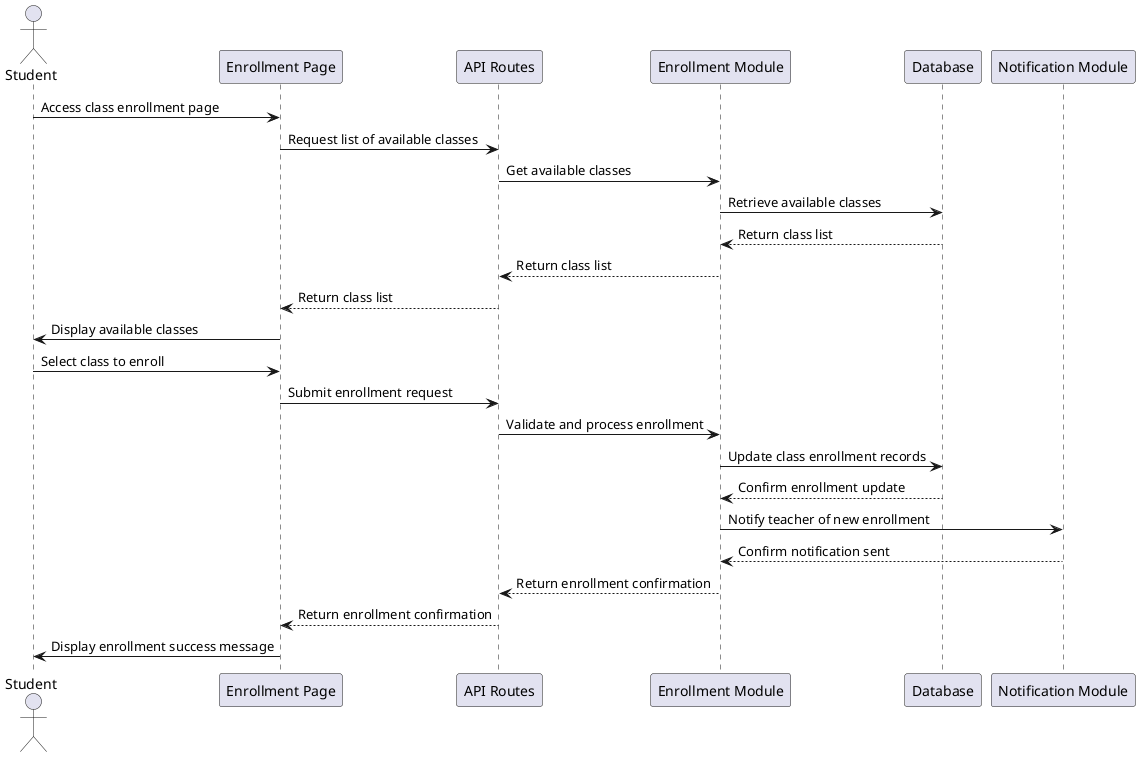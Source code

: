 @startuml Enrollment Sequence Diagram Updated

actor Student
participant "Enrollment Page" as EnrollPage
participant "API Routes" as APIRoutes
participant "Enrollment Module" as EnrollModule
participant "Database" as Database
participant "Notification Module" as NotificationModule

Student -> EnrollPage: Access class enrollment page
EnrollPage -> APIRoutes: Request list of available classes
APIRoutes -> EnrollModule: Get available classes
EnrollModule -> Database: Retrieve available classes
Database --> EnrollModule: Return class list
EnrollModule --> APIRoutes: Return class list
APIRoutes --> EnrollPage: Return class list
EnrollPage -> Student: Display available classes

Student -> EnrollPage: Select class to enroll
EnrollPage -> APIRoutes: Submit enrollment request
APIRoutes -> EnrollModule: Validate and process enrollment
EnrollModule -> Database: Update class enrollment records
Database --> EnrollModule: Confirm enrollment update
EnrollModule -> NotificationModule: Notify teacher of new enrollment
NotificationModule --> EnrollModule: Confirm notification sent
EnrollModule --> APIRoutes: Return enrollment confirmation
APIRoutes --> EnrollPage: Return enrollment confirmation

EnrollPage -> Student: Display enrollment success message

@enduml
